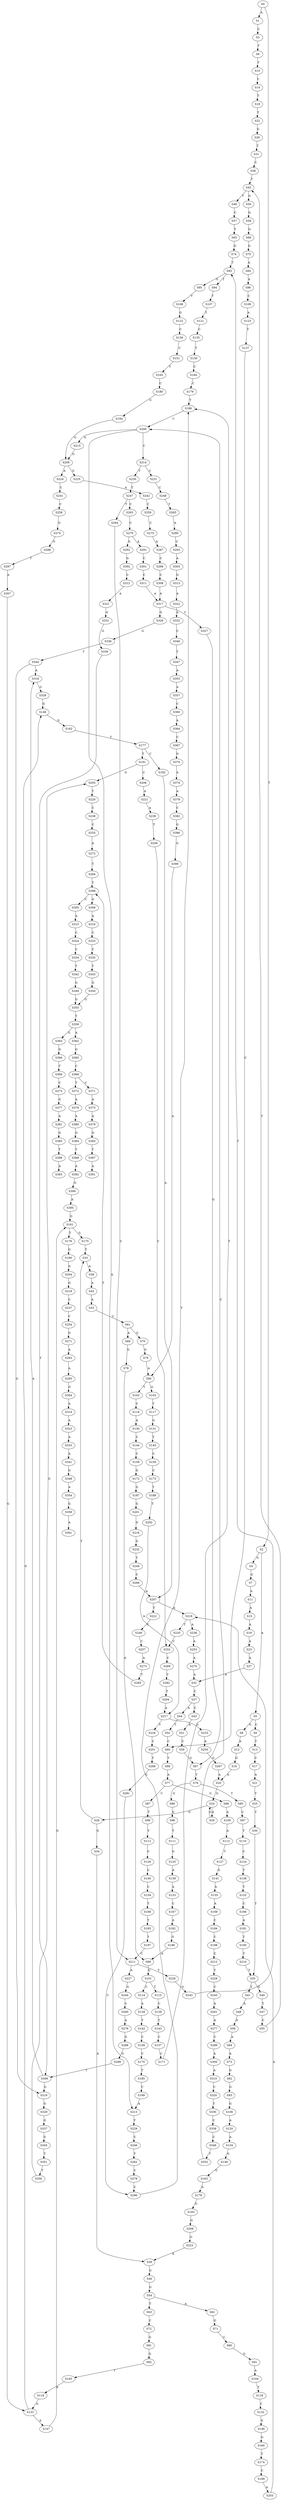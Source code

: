 strict digraph  {
	S0 -> S1 [ label = A ];
	S0 -> S2 [ label = T ];
	S1 -> S3 [ label = C ];
	S2 -> S4 [ label = G ];
	S2 -> S5 [ label = A ];
	S3 -> S6 [ label = T ];
	S4 -> S7 [ label = G ];
	S5 -> S8 [ label = G ];
	S5 -> S9 [ label = C ];
	S6 -> S10 [ label = T ];
	S7 -> S11 [ label = A ];
	S8 -> S12 [ label = A ];
	S9 -> S13 [ label = T ];
	S10 -> S14 [ label = C ];
	S11 -> S15 [ label = A ];
	S12 -> S16 [ label = G ];
	S13 -> S17 [ label = C ];
	S14 -> S18 [ label = T ];
	S15 -> S19 [ label = A ];
	S16 -> S20 [ label = A ];
	S17 -> S21 [ label = A ];
	S18 -> S22 [ label = T ];
	S19 -> S23 [ label = A ];
	S20 -> S24 [ label = G ];
	S21 -> S25 [ label = T ];
	S22 -> S26 [ label = G ];
	S23 -> S27 [ label = A ];
	S24 -> S28 [ label = G ];
	S24 -> S29 [ label = A ];
	S25 -> S30 [ label = T ];
	S26 -> S31 [ label = T ];
	S27 -> S32 [ label = A ];
	S28 -> S33 [ label = T ];
	S28 -> S34 [ label = G ];
	S29 -> S24 [ label = G ];
	S30 -> S35 [ label = T ];
	S31 -> S36 [ label = C ];
	S32 -> S37 [ label = C ];
	S33 -> S38 [ label = A ];
	S34 -> S39 [ label = A ];
	S35 -> S40 [ label = G ];
	S35 -> S41 [ label = T ];
	S36 -> S42 [ label = T ];
	S37 -> S43 [ label = C ];
	S37 -> S44 [ label = A ];
	S38 -> S45 [ label = A ];
	S39 -> S46 [ label = G ];
	S40 -> S47 [ label = T ];
	S41 -> S48 [ label = A ];
	S42 -> S49 [ label = T ];
	S42 -> S50 [ label = G ];
	S43 -> S51 [ label = A ];
	S44 -> S52 [ label = T ];
	S45 -> S53 [ label = A ];
	S46 -> S54 [ label = G ];
	S47 -> S55 [ label = C ];
	S48 -> S56 [ label = G ];
	S49 -> S57 [ label = C ];
	S50 -> S58 [ label = G ];
	S51 -> S59 [ label = C ];
	S52 -> S60 [ label = C ];
	S53 -> S61 [ label = C ];
	S54 -> S62 [ label = A ];
	S54 -> S63 [ label = T ];
	S55 -> S42 [ label = T ];
	S56 -> S64 [ label = A ];
	S57 -> S65 [ label = T ];
	S58 -> S66 [ label = G ];
	S59 -> S67 [ label = G ];
	S60 -> S68 [ label = T ];
	S61 -> S69 [ label = A ];
	S61 -> S70 [ label = G ];
	S62 -> S71 [ label = G ];
	S63 -> S72 [ label = C ];
	S64 -> S73 [ label = A ];
	S65 -> S74 [ label = G ];
	S66 -> S75 [ label = G ];
	S67 -> S76 [ label = T ];
	S68 -> S77 [ label = A ];
	S69 -> S78 [ label = G ];
	S70 -> S79 [ label = G ];
	S71 -> S80 [ label = C ];
	S72 -> S81 [ label = G ];
	S73 -> S82 [ label = G ];
	S74 -> S83 [ label = T ];
	S75 -> S84 [ label = A ];
	S76 -> S85 [ label = T ];
	S76 -> S86 [ label = G ];
	S77 -> S87 [ label = C ];
	S77 -> S88 [ label = G ];
	S78 -> S89 [ label = A ];
	S79 -> S90 [ label = A ];
	S80 -> S91 [ label = G ];
	S81 -> S92 [ label = G ];
	S82 -> S93 [ label = G ];
	S83 -> S94 [ label = T ];
	S83 -> S95 [ label = G ];
	S84 -> S96 [ label = A ];
	S85 -> S97 [ label = C ];
	S86 -> S98 [ label = G ];
	S87 -> S99 [ label = T ];
	S88 -> S100 [ label = A ];
	S89 -> S101 [ label = G ];
	S90 -> S102 [ label = T ];
	S90 -> S103 [ label = G ];
	S91 -> S104 [ label = A ];
	S92 -> S105 [ label = T ];
	S93 -> S106 [ label = G ];
	S94 -> S107 [ label = T ];
	S95 -> S108 [ label = T ];
	S96 -> S109 [ label = C ];
	S97 -> S110 [ label = T ];
	S98 -> S111 [ label = T ];
	S99 -> S112 [ label = T ];
	S100 -> S113 [ label = A ];
	S101 -> S114 [ label = C ];
	S101 -> S115 [ label = T ];
	S102 -> S116 [ label = C ];
	S103 -> S117 [ label = T ];
	S104 -> S118 [ label = T ];
	S105 -> S119 [ label = A ];
	S106 -> S120 [ label = A ];
	S107 -> S121 [ label = T ];
	S108 -> S122 [ label = G ];
	S109 -> S123 [ label = A ];
	S110 -> S124 [ label = C ];
	S111 -> S125 [ label = G ];
	S112 -> S126 [ label = C ];
	S113 -> S127 [ label = T ];
	S114 -> S128 [ label = A ];
	S115 -> S129 [ label = C ];
	S116 -> S130 [ label = A ];
	S117 -> S131 [ label = G ];
	S118 -> S132 [ label = C ];
	S119 -> S133 [ label = G ];
	S120 -> S134 [ label = A ];
	S121 -> S135 [ label = C ];
	S122 -> S136 [ label = C ];
	S123 -> S137 [ label = T ];
	S124 -> S138 [ label = T ];
	S125 -> S139 [ label = A ];
	S126 -> S140 [ label = C ];
	S127 -> S141 [ label = G ];
	S128 -> S142 [ label = T ];
	S129 -> S143 [ label = T ];
	S130 -> S144 [ label = C ];
	S131 -> S145 [ label = T ];
	S132 -> S146 [ label = G ];
	S133 -> S147 [ label = A ];
	S133 -> S148 [ label = G ];
	S134 -> S149 [ label = G ];
	S135 -> S150 [ label = T ];
	S136 -> S151 [ label = C ];
	S137 -> S60 [ label = C ];
	S138 -> S152 [ label = T ];
	S139 -> S153 [ label = A ];
	S140 -> S154 [ label = C ];
	S141 -> S155 [ label = A ];
	S142 -> S156 [ label = C ];
	S143 -> S157 [ label = C ];
	S144 -> S158 [ label = C ];
	S145 -> S159 [ label = C ];
	S146 -> S160 [ label = G ];
	S147 -> S161 [ label = G ];
	S148 -> S162 [ label = G ];
	S149 -> S163 [ label = G ];
	S150 -> S164 [ label = C ];
	S151 -> S165 [ label = T ];
	S152 -> S166 [ label = C ];
	S153 -> S167 [ label = C ];
	S154 -> S168 [ label = T ];
	S155 -> S169 [ label = A ];
	S156 -> S170 [ label = C ];
	S157 -> S171 [ label = C ];
	S158 -> S172 [ label = G ];
	S159 -> S173 [ label = C ];
	S160 -> S174 [ label = T ];
	S161 -> S175 [ label = G ];
	S161 -> S176 [ label = T ];
	S162 -> S177 [ label = T ];
	S163 -> S178 [ label = A ];
	S164 -> S179 [ label = C ];
	S165 -> S180 [ label = C ];
	S166 -> S181 [ label = A ];
	S167 -> S182 [ label = A ];
	S168 -> S183 [ label = T ];
	S169 -> S184 [ label = C ];
	S170 -> S185 [ label = T ];
	S171 -> S186 [ label = T ];
	S172 -> S187 [ label = G ];
	S173 -> S188 [ label = T ];
	S174 -> S189 [ label = C ];
	S175 -> S33 [ label = T ];
	S176 -> S190 [ label = G ];
	S177 -> S191 [ label = T ];
	S177 -> S192 [ label = C ];
	S178 -> S193 [ label = G ];
	S179 -> S186 [ label = T ];
	S180 -> S194 [ label = G ];
	S181 -> S195 [ label = T ];
	S182 -> S196 [ label = G ];
	S183 -> S197 [ label = T ];
	S184 -> S198 [ label = C ];
	S185 -> S199 [ label = C ];
	S186 -> S200 [ label = C ];
	S187 -> S201 [ label = G ];
	S188 -> S202 [ label = T ];
	S189 -> S203 [ label = A ];
	S190 -> S204 [ label = G ];
	S191 -> S205 [ label = G ];
	S191 -> S206 [ label = C ];
	S192 -> S207 [ label = A ];
	S193 -> S208 [ label = G ];
	S194 -> S209 [ label = G ];
	S195 -> S210 [ label = T ];
	S196 -> S89 [ label = A ];
	S197 -> S211 [ label = C ];
	S198 -> S212 [ label = C ];
	S199 -> S213 [ label = A ];
	S200 -> S214 [ label = C ];
	S200 -> S213 [ label = A ];
	S200 -> S215 [ label = G ];
	S201 -> S216 [ label = G ];
	S202 -> S217 [ label = A ];
	S203 -> S218 [ label = A ];
	S204 -> S219 [ label = G ];
	S205 -> S220 [ label = T ];
	S206 -> S221 [ label = A ];
	S207 -> S218 [ label = A ];
	S207 -> S222 [ label = T ];
	S208 -> S223 [ label = G ];
	S209 -> S224 [ label = A ];
	S209 -> S225 [ label = G ];
	S210 -> S35 [ label = T ];
	S211 -> S226 [ label = T ];
	S211 -> S227 [ label = A ];
	S212 -> S228 [ label = T ];
	S213 -> S229 [ label = T ];
	S214 -> S230 [ label = T ];
	S214 -> S231 [ label = C ];
	S215 -> S209 [ label = G ];
	S216 -> S232 [ label = G ];
	S217 -> S233 [ label = G ];
	S217 -> S234 [ label = T ];
	S218 -> S235 [ label = T ];
	S218 -> S236 [ label = A ];
	S219 -> S237 [ label = C ];
	S220 -> S238 [ label = C ];
	S221 -> S239 [ label = A ];
	S222 -> S240 [ label = C ];
	S223 -> S39 [ label = A ];
	S224 -> S241 [ label = C ];
	S225 -> S242 [ label = A ];
	S226 -> S243 [ label = G ];
	S227 -> S244 [ label = G ];
	S228 -> S245 [ label = C ];
	S229 -> S246 [ label = C ];
	S230 -> S247 [ label = T ];
	S231 -> S248 [ label = C ];
	S232 -> S249 [ label = T ];
	S233 -> S250 [ label = A ];
	S234 -> S251 [ label = C ];
	S235 -> S252 [ label = C ];
	S236 -> S253 [ label = A ];
	S237 -> S254 [ label = C ];
	S238 -> S255 [ label = C ];
	S239 -> S256 [ label = T ];
	S240 -> S257 [ label = C ];
	S241 -> S258 [ label = C ];
	S242 -> S259 [ label = C ];
	S243 -> S83 [ label = T ];
	S244 -> S260 [ label = C ];
	S245 -> S261 [ label = A ];
	S246 -> S262 [ label = T ];
	S247 -> S263 [ label = C ];
	S247 -> S264 [ label = T ];
	S248 -> S265 [ label = T ];
	S249 -> S266 [ label = C ];
	S250 -> S267 [ label = G ];
	S251 -> S268 [ label = T ];
	S252 -> S269 [ label = C ];
	S253 -> S270 [ label = A ];
	S254 -> S271 [ label = G ];
	S255 -> S272 [ label = A ];
	S256 -> S252 [ label = C ];
	S257 -> S273 [ label = A ];
	S258 -> S274 [ label = G ];
	S259 -> S275 [ label = C ];
	S260 -> S276 [ label = A ];
	S261 -> S277 [ label = A ];
	S262 -> S278 [ label = C ];
	S263 -> S279 [ label = C ];
	S264 -> S211 [ label = C ];
	S265 -> S280 [ label = A ];
	S266 -> S207 [ label = A ];
	S267 -> S20 [ label = A ];
	S268 -> S281 [ label = C ];
	S269 -> S282 [ label = T ];
	S270 -> S32 [ label = A ];
	S271 -> S283 [ label = A ];
	S272 -> S284 [ label = T ];
	S273 -> S285 [ label = T ];
	S274 -> S286 [ label = G ];
	S275 -> S287 [ label = A ];
	S276 -> S288 [ label = G ];
	S277 -> S289 [ label = C ];
	S278 -> S290 [ label = C ];
	S279 -> S291 [ label = A ];
	S279 -> S292 [ label = G ];
	S280 -> S293 [ label = C ];
	S281 -> S290 [ label = C ];
	S282 -> S294 [ label = T ];
	S283 -> S295 [ label = A ];
	S284 -> S296 [ label = T ];
	S285 -> S296 [ label = T ];
	S286 -> S297 [ label = T ];
	S287 -> S298 [ label = C ];
	S288 -> S299 [ label = G ];
	S289 -> S300 [ label = A ];
	S290 -> S186 [ label = T ];
	S291 -> S301 [ label = C ];
	S292 -> S302 [ label = G ];
	S293 -> S303 [ label = A ];
	S294 -> S217 [ label = A ];
	S295 -> S304 [ label = G ];
	S296 -> S305 [ label = C ];
	S296 -> S306 [ label = G ];
	S297 -> S307 [ label = A ];
	S298 -> S308 [ label = C ];
	S299 -> S309 [ label = T ];
	S300 -> S310 [ label = A ];
	S301 -> S311 [ label = C ];
	S302 -> S312 [ label = C ];
	S303 -> S313 [ label = G ];
	S304 -> S314 [ label = A ];
	S305 -> S315 [ label = A ];
	S306 -> S316 [ label = A ];
	S307 -> S133 [ label = G ];
	S308 -> S317 [ label = A ];
	S309 -> S318 [ label = A ];
	S309 -> S319 [ label = G ];
	S310 -> S320 [ label = C ];
	S311 -> S317 [ label = A ];
	S312 -> S321 [ label = A ];
	S313 -> S322 [ label = A ];
	S314 -> S323 [ label = A ];
	S315 -> S324 [ label = C ];
	S316 -> S325 [ label = C ];
	S317 -> S326 [ label = G ];
	S317 -> S327 [ label = C ];
	S318 -> S328 [ label = G ];
	S319 -> S329 [ label = G ];
	S320 -> S330 [ label = T ];
	S321 -> S331 [ label = G ];
	S322 -> S332 [ label = A ];
	S323 -> S333 [ label = A ];
	S324 -> S334 [ label = C ];
	S325 -> S335 [ label = C ];
	S326 -> S336 [ label = G ];
	S327 -> S67 [ label = G ];
	S328 -> S148 [ label = G ];
	S329 -> S337 [ label = G ];
	S330 -> S338 [ label = C ];
	S331 -> S339 [ label = G ];
	S332 -> S340 [ label = C ];
	S333 -> S341 [ label = A ];
	S334 -> S342 [ label = T ];
	S335 -> S343 [ label = T ];
	S336 -> S344 [ label = T ];
	S337 -> S345 [ label = G ];
	S338 -> S346 [ label = C ];
	S339 -> S309 [ label = T ];
	S340 -> S347 [ label = T ];
	S341 -> S348 [ label = G ];
	S342 -> S349 [ label = G ];
	S343 -> S350 [ label = G ];
	S344 -> S319 [ label = G ];
	S344 -> S318 [ label = A ];
	S345 -> S351 [ label = T ];
	S346 -> S352 [ label = T ];
	S347 -> S353 [ label = A ];
	S348 -> S354 [ label = A ];
	S349 -> S355 [ label = G ];
	S350 -> S355 [ label = G ];
	S351 -> S356 [ label = T ];
	S352 -> S200 [ label = C ];
	S353 -> S357 [ label = A ];
	S354 -> S358 [ label = G ];
	S355 -> S359 [ label = T ];
	S356 -> S205 [ label = G ];
	S357 -> S360 [ label = C ];
	S358 -> S361 [ label = A ];
	S359 -> S362 [ label = A ];
	S359 -> S363 [ label = G ];
	S360 -> S364 [ label = A ];
	S362 -> S365 [ label = G ];
	S363 -> S366 [ label = G ];
	S364 -> S367 [ label = C ];
	S365 -> S368 [ label = C ];
	S366 -> S369 [ label = T ];
	S367 -> S370 [ label = G ];
	S368 -> S371 [ label = C ];
	S368 -> S372 [ label = T ];
	S369 -> S373 [ label = C ];
	S370 -> S374 [ label = A ];
	S371 -> S375 [ label = A ];
	S372 -> S376 [ label = A ];
	S373 -> S377 [ label = G ];
	S374 -> S378 [ label = A ];
	S375 -> S379 [ label = A ];
	S376 -> S380 [ label = A ];
	S377 -> S381 [ label = A ];
	S378 -> S382 [ label = C ];
	S379 -> S383 [ label = G ];
	S380 -> S384 [ label = G ];
	S381 -> S385 [ label = G ];
	S382 -> S386 [ label = G ];
	S383 -> S387 [ label = T ];
	S384 -> S388 [ label = T ];
	S385 -> S389 [ label = T ];
	S386 -> S390 [ label = G ];
	S387 -> S391 [ label = A ];
	S388 -> S392 [ label = A ];
	S389 -> S393 [ label = A ];
	S390 -> S90 [ label = A ];
	S392 -> S394 [ label = G ];
	S394 -> S395 [ label = A ];
	S395 -> S161 [ label = G ];
}
